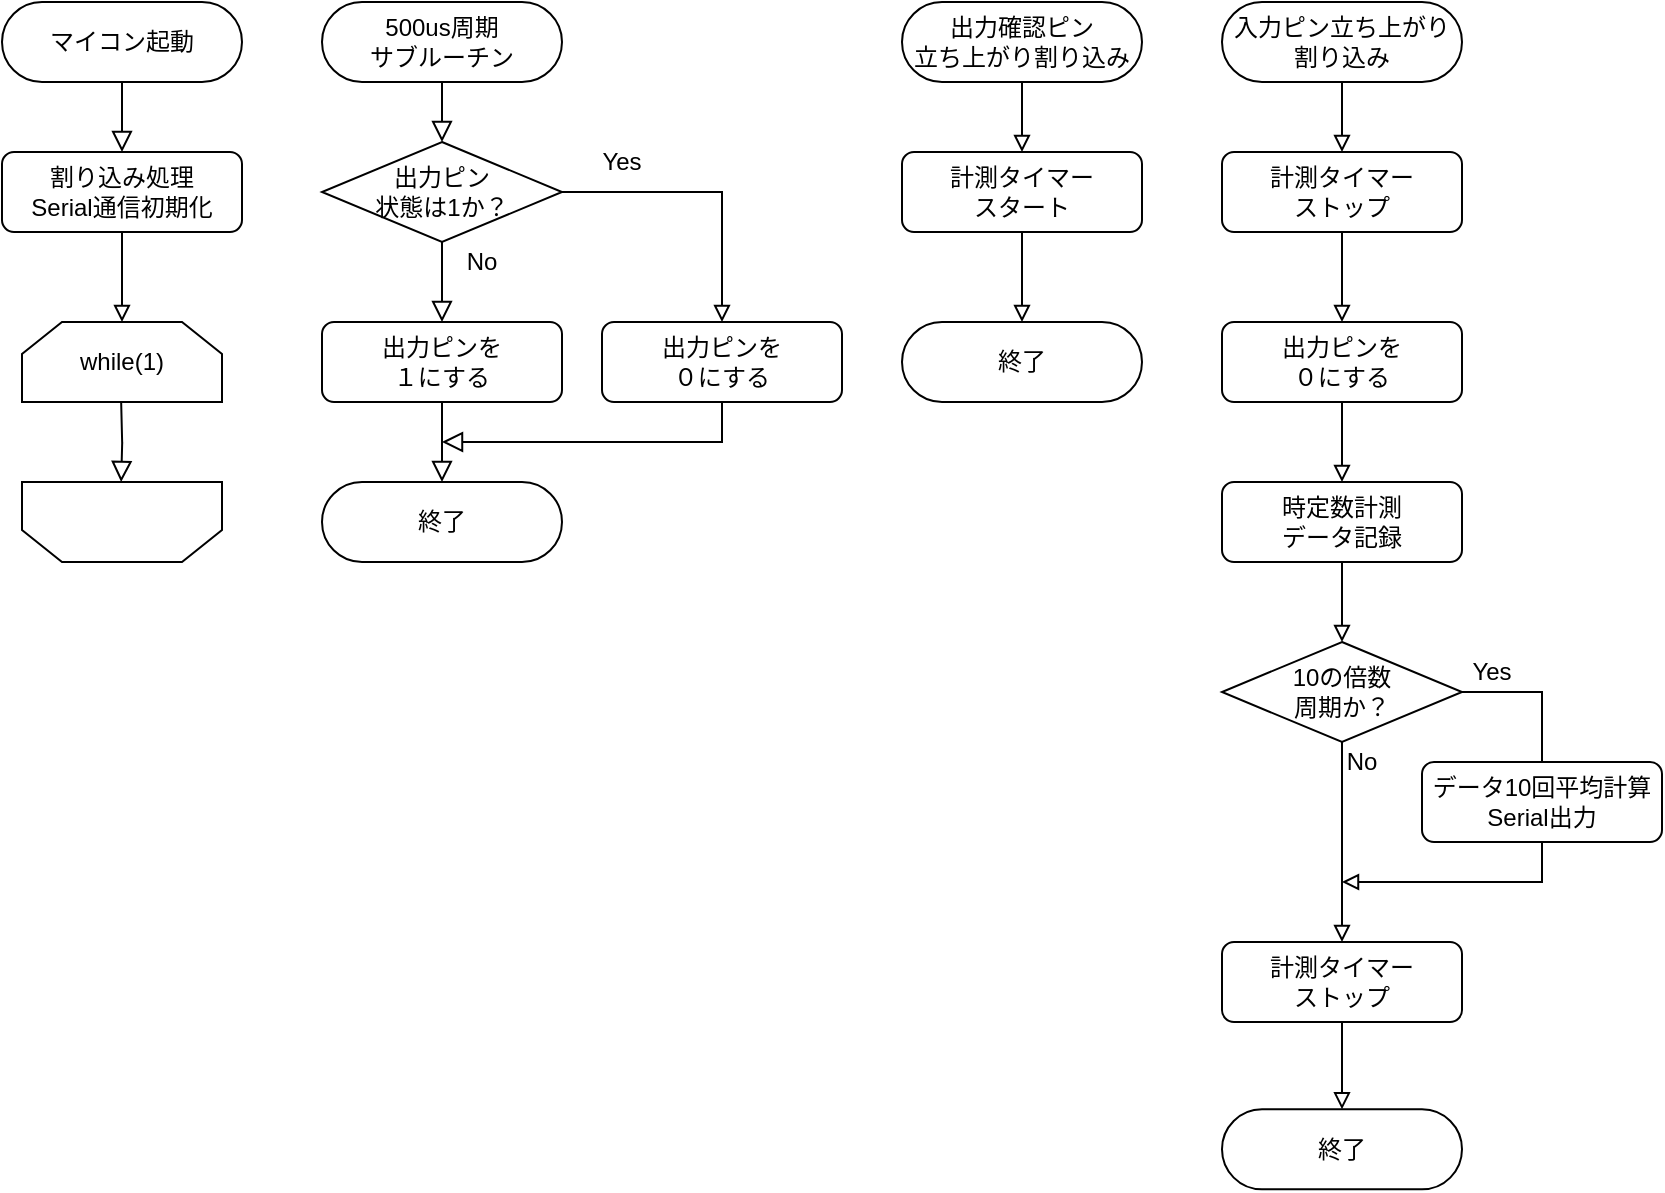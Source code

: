 <mxfile version="12.6.4" type="device"><diagram id="C5RBs43oDa-KdzZeNtuy" name="Page-1"><mxGraphModel dx="948" dy="529" grid="1" gridSize="10" guides="1" tooltips="1" connect="1" arrows="1" fold="1" page="1" pageScale="1" pageWidth="1654" pageHeight="1169" math="0" shadow="0"><root><mxCell id="WIyWlLk6GJQsqaUBKTNV-0"/><mxCell id="WIyWlLk6GJQsqaUBKTNV-1" parent="WIyWlLk6GJQsqaUBKTNV-0"/><mxCell id="WIyWlLk6GJQsqaUBKTNV-2" value="" style="rounded=0;html=1;jettySize=auto;orthogonalLoop=1;fontSize=11;endArrow=block;endFill=0;endSize=8;strokeWidth=1;shadow=0;labelBackgroundColor=none;edgeStyle=orthogonalEdgeStyle;entryX=0.5;entryY=0;entryDx=0;entryDy=0;" parent="WIyWlLk6GJQsqaUBKTNV-1" source="WIyWlLk6GJQsqaUBKTNV-3" target="0QlIbM468jLfT6H7rzZF-26" edge="1"><mxGeometry relative="1" as="geometry"><mxPoint x="70" y="80" as="targetPoint"/></mxGeometry></mxCell><mxCell id="WIyWlLk6GJQsqaUBKTNV-3" value="マイコン起動" style="rounded=1;whiteSpace=wrap;html=1;fontSize=12;glass=0;strokeWidth=1;shadow=0;arcSize=50;" parent="WIyWlLk6GJQsqaUBKTNV-1" vertex="1"><mxGeometry x="10" y="10" width="120" height="40" as="geometry"/></mxCell><mxCell id="WIyWlLk6GJQsqaUBKTNV-11" value="出力ピンを&lt;br&gt;１にする" style="rounded=1;whiteSpace=wrap;html=1;fontSize=12;glass=0;strokeWidth=1;shadow=0;" parent="WIyWlLk6GJQsqaUBKTNV-1" vertex="1"><mxGeometry x="170" y="170" width="120" height="40" as="geometry"/></mxCell><mxCell id="0QlIbM468jLfT6H7rzZF-0" value="while(1)" style="shape=loopLimit;whiteSpace=wrap;html=1;" vertex="1" parent="WIyWlLk6GJQsqaUBKTNV-1"><mxGeometry x="20" y="170" width="100" height="40" as="geometry"/></mxCell><mxCell id="0QlIbM468jLfT6H7rzZF-3" value="" style="rounded=0;html=1;jettySize=auto;orthogonalLoop=1;fontSize=11;endArrow=block;endFill=0;endSize=8;strokeWidth=1;shadow=0;labelBackgroundColor=none;edgeStyle=orthogonalEdgeStyle;entryX=0.5;entryY=0;entryDx=0;entryDy=0;exitX=0.5;exitY=1;exitDx=0;exitDy=0;" edge="1" parent="WIyWlLk6GJQsqaUBKTNV-1" source="0QlIbM468jLfT6H7rzZF-8" target="0QlIbM468jLfT6H7rzZF-10"><mxGeometry relative="1" as="geometry"><mxPoint x="89.58" y="340" as="sourcePoint"/><mxPoint x="89.58" y="380" as="targetPoint"/></mxGeometry></mxCell><mxCell id="0QlIbM468jLfT6H7rzZF-4" value="" style="shape=loopLimit;whiteSpace=wrap;html=1;rotation=-180;" vertex="1" parent="WIyWlLk6GJQsqaUBKTNV-1"><mxGeometry x="20" y="250" width="100" height="40" as="geometry"/></mxCell><mxCell id="0QlIbM468jLfT6H7rzZF-7" value="" style="rounded=0;html=1;jettySize=auto;orthogonalLoop=1;fontSize=11;endArrow=block;endFill=0;endSize=8;strokeWidth=1;shadow=0;labelBackgroundColor=none;edgeStyle=orthogonalEdgeStyle;" edge="1" parent="WIyWlLk6GJQsqaUBKTNV-1"><mxGeometry relative="1" as="geometry"><mxPoint x="69.58" y="210" as="sourcePoint"/><mxPoint x="69.58" y="250" as="targetPoint"/></mxGeometry></mxCell><mxCell id="0QlIbM468jLfT6H7rzZF-8" value="500us周期&lt;br&gt;サブルーチン" style="rounded=1;whiteSpace=wrap;html=1;fontSize=12;glass=0;strokeWidth=1;shadow=0;arcSize=50;" vertex="1" parent="WIyWlLk6GJQsqaUBKTNV-1"><mxGeometry x="170" y="10" width="120" height="40" as="geometry"/></mxCell><mxCell id="0QlIbM468jLfT6H7rzZF-49" style="edgeStyle=orthogonalEdgeStyle;rounded=0;orthogonalLoop=1;jettySize=auto;html=1;exitX=1;exitY=0.5;exitDx=0;exitDy=0;endArrow=block;endFill=0;" edge="1" parent="WIyWlLk6GJQsqaUBKTNV-1" source="0QlIbM468jLfT6H7rzZF-10" target="0QlIbM468jLfT6H7rzZF-12"><mxGeometry relative="1" as="geometry"/></mxCell><mxCell id="0QlIbM468jLfT6H7rzZF-10" value="出力ピン&lt;br&gt;状態は1か？" style="rhombus;whiteSpace=wrap;html=1;" vertex="1" parent="WIyWlLk6GJQsqaUBKTNV-1"><mxGeometry x="170" y="80" width="120" height="50" as="geometry"/></mxCell><mxCell id="0QlIbM468jLfT6H7rzZF-11" value="No" style="text;html=1;strokeColor=none;fillColor=none;align=center;verticalAlign=middle;whiteSpace=wrap;rounded=0;" vertex="1" parent="WIyWlLk6GJQsqaUBKTNV-1"><mxGeometry x="230" y="130" width="40" height="20" as="geometry"/></mxCell><mxCell id="0QlIbM468jLfT6H7rzZF-12" value="出力ピンを&lt;br&gt;０にする" style="rounded=1;whiteSpace=wrap;html=1;fontSize=12;glass=0;strokeWidth=1;shadow=0;" vertex="1" parent="WIyWlLk6GJQsqaUBKTNV-1"><mxGeometry x="310" y="170" width="120" height="40" as="geometry"/></mxCell><mxCell id="0QlIbM468jLfT6H7rzZF-14" value="Yes" style="text;html=1;strokeColor=none;fillColor=none;align=center;verticalAlign=middle;whiteSpace=wrap;rounded=0;" vertex="1" parent="WIyWlLk6GJQsqaUBKTNV-1"><mxGeometry x="300" y="80" width="40" height="20" as="geometry"/></mxCell><mxCell id="0QlIbM468jLfT6H7rzZF-16" value="終了" style="rounded=1;whiteSpace=wrap;html=1;arcSize=50;" vertex="1" parent="WIyWlLk6GJQsqaUBKTNV-1"><mxGeometry x="170" y="250" width="120" height="40" as="geometry"/></mxCell><mxCell id="0QlIbM468jLfT6H7rzZF-19" value="" style="rounded=0;html=1;jettySize=auto;orthogonalLoop=1;fontSize=11;endArrow=block;endFill=0;endSize=8;strokeWidth=1;shadow=0;labelBackgroundColor=none;edgeStyle=orthogonalEdgeStyle;exitX=0.5;exitY=1;exitDx=0;exitDy=0;" edge="1" parent="WIyWlLk6GJQsqaUBKTNV-1" source="0QlIbM468jLfT6H7rzZF-12"><mxGeometry relative="1" as="geometry"><mxPoint x="420" y="240" as="sourcePoint"/><mxPoint x="230" y="230" as="targetPoint"/><Array as="points"><mxPoint x="370" y="230"/><mxPoint x="230" y="230"/></Array></mxGeometry></mxCell><mxCell id="0QlIbM468jLfT6H7rzZF-20" value="" style="rounded=0;html=1;jettySize=auto;orthogonalLoop=1;fontSize=11;endArrow=block;endFill=0;endSize=8;strokeWidth=1;shadow=0;labelBackgroundColor=none;edgeStyle=orthogonalEdgeStyle;entryX=0.5;entryY=0;entryDx=0;entryDy=0;exitX=0;exitY=0;exitDx=0;exitDy=0;" edge="1" parent="WIyWlLk6GJQsqaUBKTNV-1" source="0QlIbM468jLfT6H7rzZF-11" target="WIyWlLk6GJQsqaUBKTNV-11"><mxGeometry relative="1" as="geometry"><mxPoint x="240" y="60.0" as="sourcePoint"/><mxPoint x="240" y="90.0" as="targetPoint"/><Array as="points"><mxPoint x="230" y="150"/><mxPoint x="230" y="150"/></Array></mxGeometry></mxCell><mxCell id="0QlIbM468jLfT6H7rzZF-21" value="" style="rounded=0;html=1;jettySize=auto;orthogonalLoop=1;fontSize=11;endArrow=block;endFill=0;endSize=8;strokeWidth=1;shadow=0;labelBackgroundColor=none;edgeStyle=orthogonalEdgeStyle;exitX=0.5;exitY=1;exitDx=0;exitDy=0;" edge="1" parent="WIyWlLk6GJQsqaUBKTNV-1" source="WIyWlLk6GJQsqaUBKTNV-11" target="0QlIbM468jLfT6H7rzZF-16"><mxGeometry relative="1" as="geometry"><mxPoint x="250" y="70.0" as="sourcePoint"/><mxPoint x="250" y="100.0" as="targetPoint"/><Array as="points"><mxPoint x="230" y="240"/><mxPoint x="230" y="240"/></Array></mxGeometry></mxCell><mxCell id="0QlIbM468jLfT6H7rzZF-31" style="edgeStyle=orthogonalEdgeStyle;rounded=0;orthogonalLoop=1;jettySize=auto;html=1;exitX=0.5;exitY=1;exitDx=0;exitDy=0;entryX=0.5;entryY=0;entryDx=0;entryDy=0;endArrow=block;endFill=0;" edge="1" parent="WIyWlLk6GJQsqaUBKTNV-1" source="0QlIbM468jLfT6H7rzZF-22" target="0QlIbM468jLfT6H7rzZF-28"><mxGeometry relative="1" as="geometry"/></mxCell><mxCell id="0QlIbM468jLfT6H7rzZF-22" value="出力確認ピン&lt;br&gt;立ち上がり割り込み" style="rounded=1;whiteSpace=wrap;html=1;fontSize=12;glass=0;strokeWidth=1;shadow=0;arcSize=50;" vertex="1" parent="WIyWlLk6GJQsqaUBKTNV-1"><mxGeometry x="460" y="10" width="120" height="40" as="geometry"/></mxCell><mxCell id="0QlIbM468jLfT6H7rzZF-27" style="edgeStyle=orthogonalEdgeStyle;rounded=0;orthogonalLoop=1;jettySize=auto;html=1;exitX=0.5;exitY=1;exitDx=0;exitDy=0;entryX=0.5;entryY=0;entryDx=0;entryDy=0;endArrow=block;endFill=0;" edge="1" parent="WIyWlLk6GJQsqaUBKTNV-1" source="0QlIbM468jLfT6H7rzZF-26" target="0QlIbM468jLfT6H7rzZF-0"><mxGeometry relative="1" as="geometry"/></mxCell><mxCell id="0QlIbM468jLfT6H7rzZF-26" value="割り込み処理&lt;br&gt;Serial通信初期化" style="rounded=1;whiteSpace=wrap;html=1;fontSize=12;glass=0;strokeWidth=1;shadow=0;" vertex="1" parent="WIyWlLk6GJQsqaUBKTNV-1"><mxGeometry x="10" y="85" width="120" height="40" as="geometry"/></mxCell><mxCell id="0QlIbM468jLfT6H7rzZF-34" style="edgeStyle=orthogonalEdgeStyle;rounded=0;orthogonalLoop=1;jettySize=auto;html=1;exitX=0.5;exitY=1;exitDx=0;exitDy=0;entryX=0.5;entryY=0;entryDx=0;entryDy=0;endArrow=block;endFill=0;" edge="1" parent="WIyWlLk6GJQsqaUBKTNV-1" source="0QlIbM468jLfT6H7rzZF-28" target="0QlIbM468jLfT6H7rzZF-33"><mxGeometry relative="1" as="geometry"/></mxCell><mxCell id="0QlIbM468jLfT6H7rzZF-28" value="計測タイマー&lt;br&gt;スタート" style="rounded=1;whiteSpace=wrap;html=1;fontSize=12;glass=0;strokeWidth=1;shadow=0;" vertex="1" parent="WIyWlLk6GJQsqaUBKTNV-1"><mxGeometry x="460" y="85" width="120" height="40" as="geometry"/></mxCell><mxCell id="0QlIbM468jLfT6H7rzZF-33" value="終了" style="rounded=1;whiteSpace=wrap;html=1;arcSize=50;" vertex="1" parent="WIyWlLk6GJQsqaUBKTNV-1"><mxGeometry x="460" y="170" width="120" height="40" as="geometry"/></mxCell><mxCell id="0QlIbM468jLfT6H7rzZF-39" style="edgeStyle=orthogonalEdgeStyle;rounded=0;orthogonalLoop=1;jettySize=auto;html=1;exitX=0.5;exitY=1;exitDx=0;exitDy=0;entryX=0.5;entryY=0;entryDx=0;entryDy=0;endArrow=block;endFill=0;" edge="1" parent="WIyWlLk6GJQsqaUBKTNV-1" source="0QlIbM468jLfT6H7rzZF-35" target="0QlIbM468jLfT6H7rzZF-36"><mxGeometry relative="1" as="geometry"/></mxCell><mxCell id="0QlIbM468jLfT6H7rzZF-35" value="入力ピン立ち上がり&lt;br&gt;割り込み" style="rounded=1;whiteSpace=wrap;html=1;fontSize=12;glass=0;strokeWidth=1;shadow=0;arcSize=50;" vertex="1" parent="WIyWlLk6GJQsqaUBKTNV-1"><mxGeometry x="620" y="10" width="120" height="40" as="geometry"/></mxCell><mxCell id="0QlIbM468jLfT6H7rzZF-38" style="edgeStyle=orthogonalEdgeStyle;rounded=0;orthogonalLoop=1;jettySize=auto;html=1;exitX=0.5;exitY=1;exitDx=0;exitDy=0;entryX=0.5;entryY=0;entryDx=0;entryDy=0;endArrow=block;endFill=0;" edge="1" parent="WIyWlLk6GJQsqaUBKTNV-1" source="0QlIbM468jLfT6H7rzZF-36" target="0QlIbM468jLfT6H7rzZF-37"><mxGeometry relative="1" as="geometry"/></mxCell><mxCell id="0QlIbM468jLfT6H7rzZF-36" value="計測タイマー&lt;br&gt;ストップ" style="rounded=1;whiteSpace=wrap;html=1;fontSize=12;glass=0;strokeWidth=1;shadow=0;" vertex="1" parent="WIyWlLk6GJQsqaUBKTNV-1"><mxGeometry x="620" y="85" width="120" height="40" as="geometry"/></mxCell><mxCell id="0QlIbM468jLfT6H7rzZF-44" style="edgeStyle=orthogonalEdgeStyle;rounded=0;orthogonalLoop=1;jettySize=auto;html=1;exitX=0.5;exitY=1;exitDx=0;exitDy=0;entryX=0.5;entryY=0;entryDx=0;entryDy=0;endArrow=block;endFill=0;" edge="1" parent="WIyWlLk6GJQsqaUBKTNV-1" source="0QlIbM468jLfT6H7rzZF-37" target="0QlIbM468jLfT6H7rzZF-43"><mxGeometry relative="1" as="geometry"/></mxCell><mxCell id="0QlIbM468jLfT6H7rzZF-37" value="出力ピンを&lt;br&gt;０にする" style="rounded=1;whiteSpace=wrap;html=1;fontSize=12;glass=0;strokeWidth=1;shadow=0;" vertex="1" parent="WIyWlLk6GJQsqaUBKTNV-1"><mxGeometry x="620" y="170" width="120" height="40" as="geometry"/></mxCell><mxCell id="0QlIbM468jLfT6H7rzZF-46" style="edgeStyle=orthogonalEdgeStyle;rounded=0;orthogonalLoop=1;jettySize=auto;html=1;exitX=0.5;exitY=1;exitDx=0;exitDy=0;entryX=0.5;entryY=0;entryDx=0;entryDy=0;endArrow=block;endFill=0;" edge="1" parent="WIyWlLk6GJQsqaUBKTNV-1" source="0QlIbM468jLfT6H7rzZF-43" target="0QlIbM468jLfT6H7rzZF-45"><mxGeometry relative="1" as="geometry"/></mxCell><mxCell id="0QlIbM468jLfT6H7rzZF-43" value="時定数計測&lt;br&gt;データ記録" style="rounded=1;whiteSpace=wrap;html=1;fontSize=12;glass=0;strokeWidth=1;shadow=0;" vertex="1" parent="WIyWlLk6GJQsqaUBKTNV-1"><mxGeometry x="620" y="250" width="120" height="40" as="geometry"/></mxCell><mxCell id="0QlIbM468jLfT6H7rzZF-48" style="edgeStyle=orthogonalEdgeStyle;rounded=0;orthogonalLoop=1;jettySize=auto;html=1;exitX=1;exitY=0.5;exitDx=0;exitDy=0;endArrow=block;endFill=0;" edge="1" parent="WIyWlLk6GJQsqaUBKTNV-1" source="0QlIbM468jLfT6H7rzZF-45"><mxGeometry relative="1" as="geometry"><mxPoint x="780" y="400" as="targetPoint"/><Array as="points"><mxPoint x="780" y="355"/></Array></mxGeometry></mxCell><mxCell id="0QlIbM468jLfT6H7rzZF-53" style="edgeStyle=orthogonalEdgeStyle;rounded=0;orthogonalLoop=1;jettySize=auto;html=1;exitX=0.5;exitY=1;exitDx=0;exitDy=0;endArrow=block;endFill=0;entryX=0.5;entryY=0;entryDx=0;entryDy=0;" edge="1" parent="WIyWlLk6GJQsqaUBKTNV-1" source="0QlIbM468jLfT6H7rzZF-45" target="0QlIbM468jLfT6H7rzZF-52"><mxGeometry relative="1" as="geometry"><mxPoint x="680" y="450" as="targetPoint"/></mxGeometry></mxCell><mxCell id="0QlIbM468jLfT6H7rzZF-45" value="10の倍数&lt;br&gt;周期か？" style="rhombus;whiteSpace=wrap;html=1;" vertex="1" parent="WIyWlLk6GJQsqaUBKTNV-1"><mxGeometry x="620" y="330" width="120" height="50" as="geometry"/></mxCell><mxCell id="0QlIbM468jLfT6H7rzZF-47" value="Yes" style="text;html=1;strokeColor=none;fillColor=none;align=center;verticalAlign=middle;whiteSpace=wrap;rounded=0;" vertex="1" parent="WIyWlLk6GJQsqaUBKTNV-1"><mxGeometry x="740" y="335" width="30" height="20" as="geometry"/></mxCell><mxCell id="0QlIbM468jLfT6H7rzZF-55" style="edgeStyle=orthogonalEdgeStyle;rounded=0;orthogonalLoop=1;jettySize=auto;html=1;exitX=0.5;exitY=1;exitDx=0;exitDy=0;endArrow=block;endFill=0;" edge="1" parent="WIyWlLk6GJQsqaUBKTNV-1" source="0QlIbM468jLfT6H7rzZF-51"><mxGeometry relative="1" as="geometry"><mxPoint x="680" y="450" as="targetPoint"/><Array as="points"><mxPoint x="780" y="450"/><mxPoint x="680" y="450"/></Array></mxGeometry></mxCell><mxCell id="0QlIbM468jLfT6H7rzZF-51" value="データ10回平均計算&lt;br&gt;Serial出力" style="rounded=1;whiteSpace=wrap;html=1;fontSize=12;glass=0;strokeWidth=1;shadow=0;" vertex="1" parent="WIyWlLk6GJQsqaUBKTNV-1"><mxGeometry x="720" y="390" width="120" height="40" as="geometry"/></mxCell><mxCell id="0QlIbM468jLfT6H7rzZF-58" style="edgeStyle=orthogonalEdgeStyle;rounded=0;orthogonalLoop=1;jettySize=auto;html=1;exitX=0.5;exitY=1;exitDx=0;exitDy=0;endArrow=block;endFill=0;" edge="1" parent="WIyWlLk6GJQsqaUBKTNV-1" source="0QlIbM468jLfT6H7rzZF-52" target="0QlIbM468jLfT6H7rzZF-57"><mxGeometry relative="1" as="geometry"/></mxCell><mxCell id="0QlIbM468jLfT6H7rzZF-52" value="計測タイマー&lt;br&gt;ストップ" style="rounded=1;whiteSpace=wrap;html=1;fontSize=12;glass=0;strokeWidth=1;shadow=0;" vertex="1" parent="WIyWlLk6GJQsqaUBKTNV-1"><mxGeometry x="620" y="480" width="120" height="40" as="geometry"/></mxCell><mxCell id="0QlIbM468jLfT6H7rzZF-56" value="No" style="text;html=1;strokeColor=none;fillColor=none;align=center;verticalAlign=middle;whiteSpace=wrap;rounded=0;" vertex="1" parent="WIyWlLk6GJQsqaUBKTNV-1"><mxGeometry x="680" y="380" width="20" height="20" as="geometry"/></mxCell><mxCell id="0QlIbM468jLfT6H7rzZF-57" value="終了" style="rounded=1;whiteSpace=wrap;html=1;arcSize=50;" vertex="1" parent="WIyWlLk6GJQsqaUBKTNV-1"><mxGeometry x="620" y="563.67" width="120" height="40" as="geometry"/></mxCell></root></mxGraphModel></diagram></mxfile>